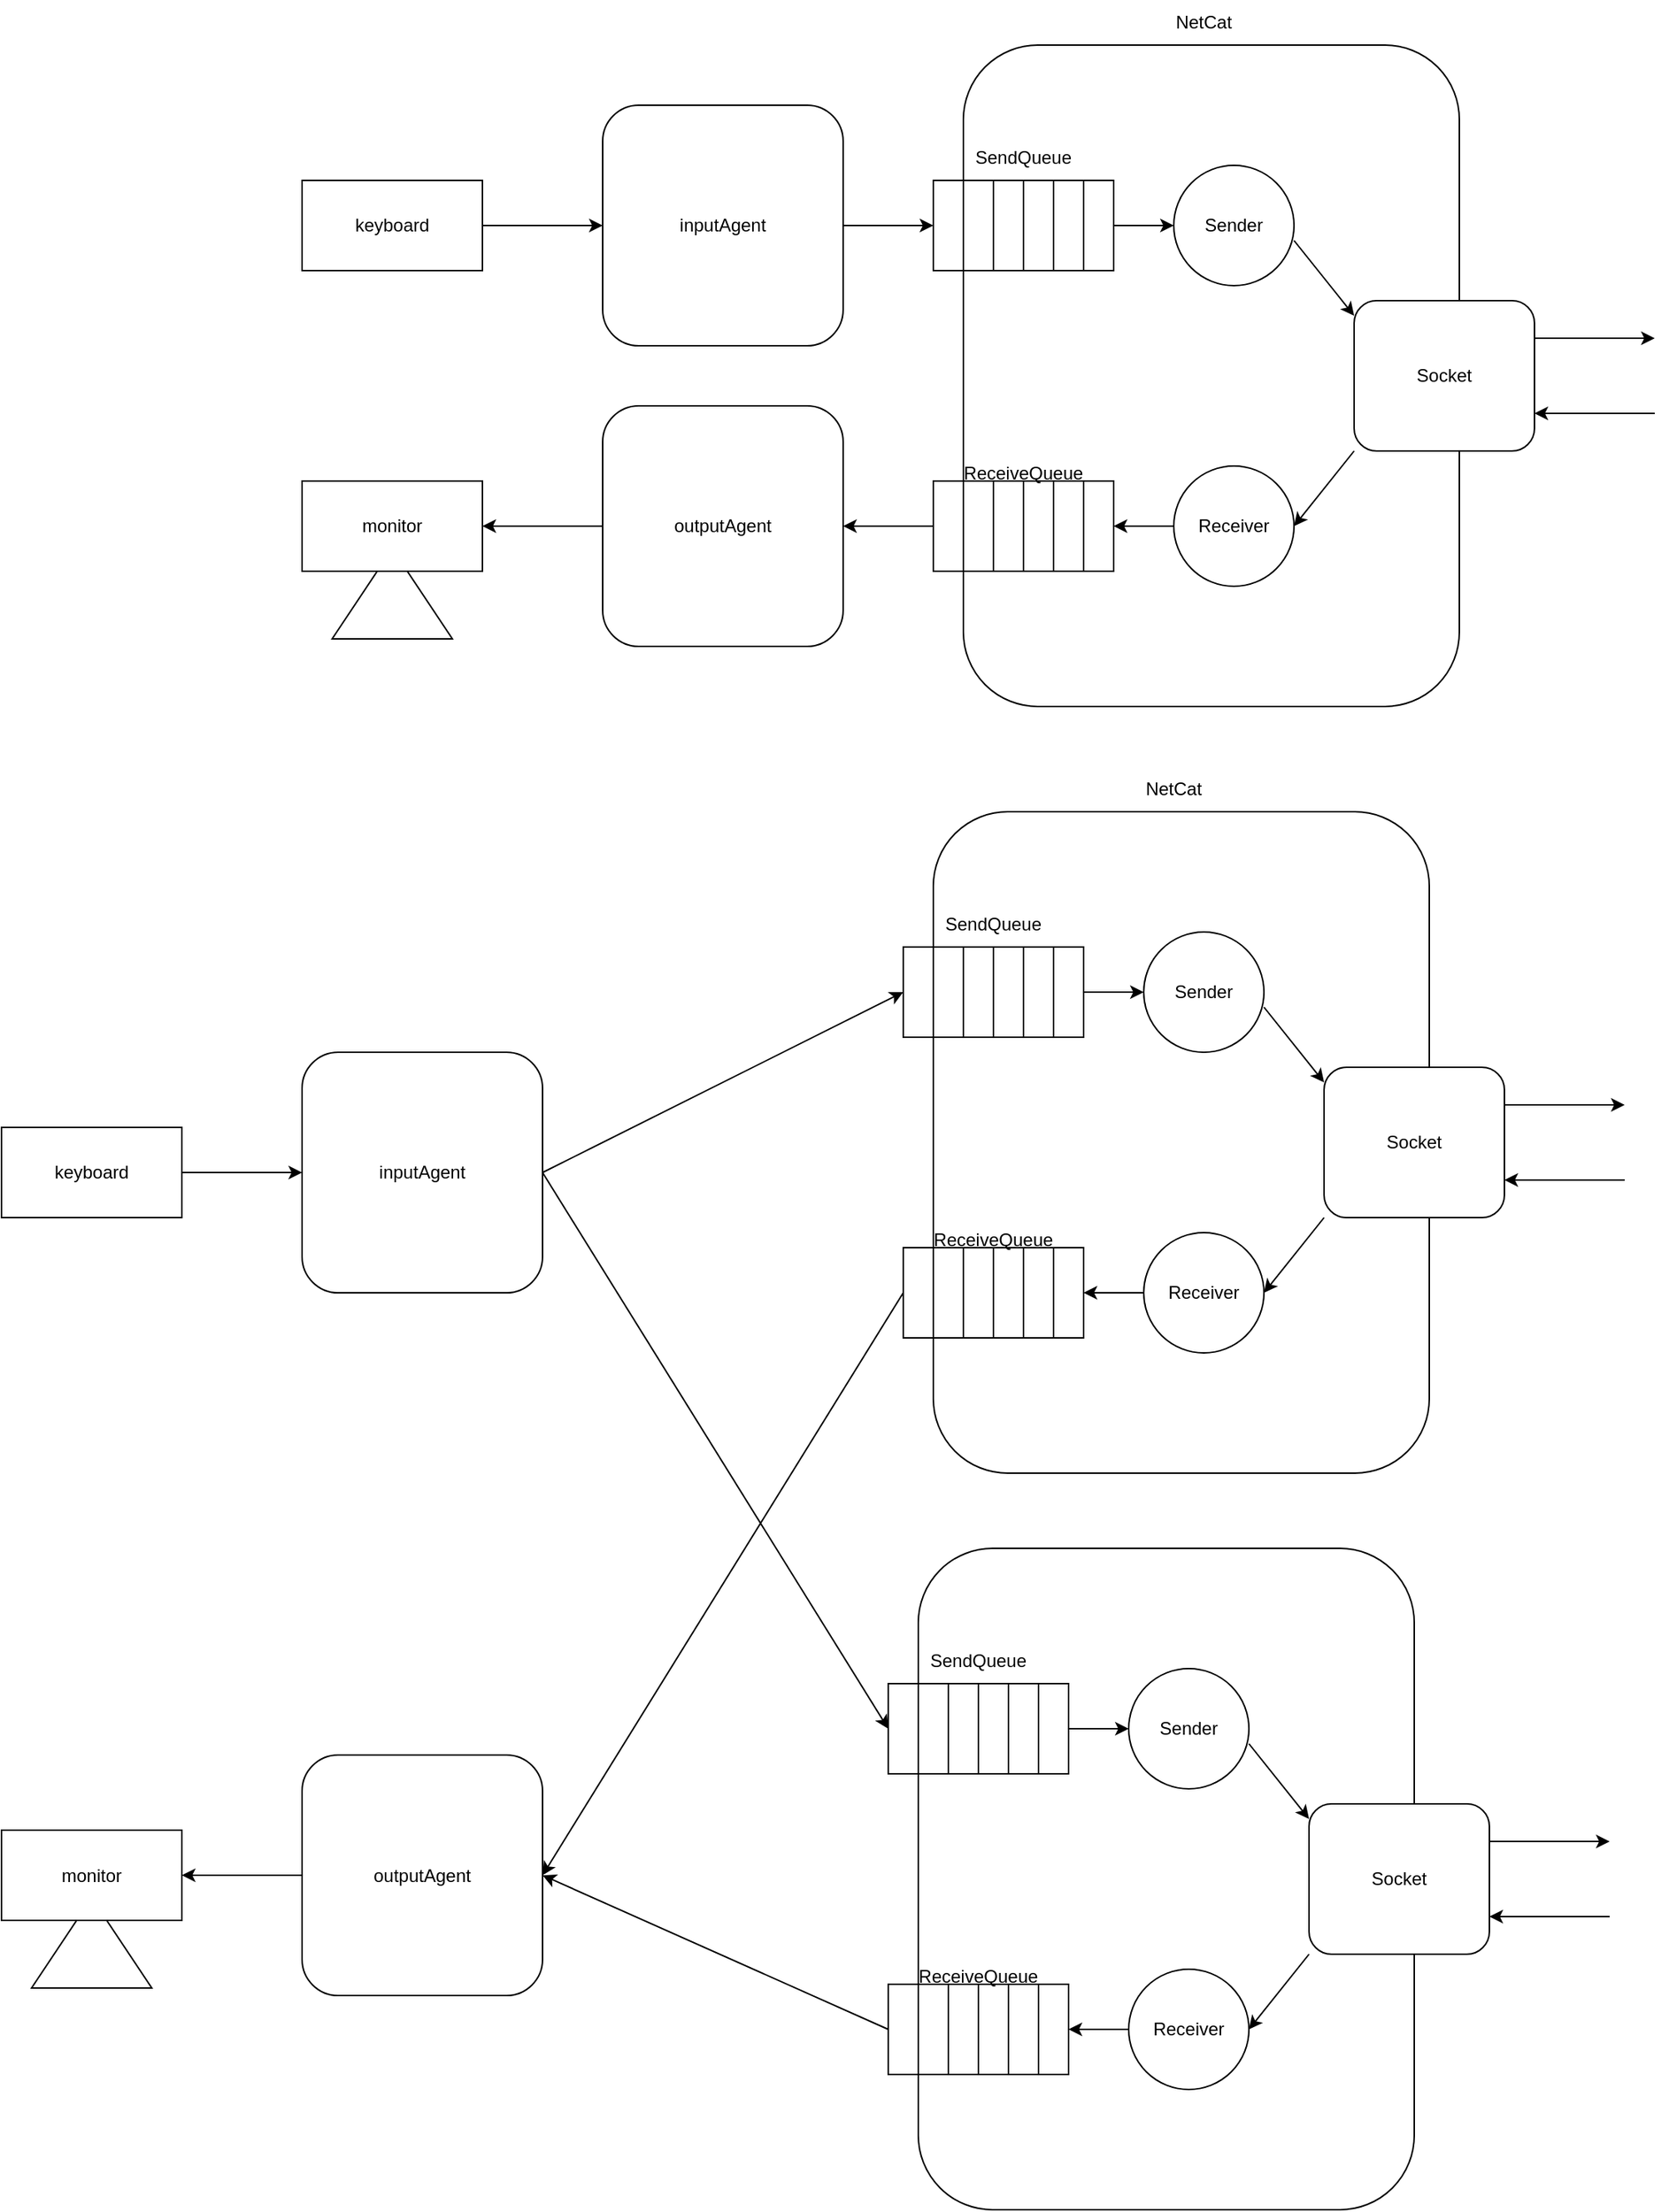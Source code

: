 <mxfile version="24.0.7" type="device">
  <diagram name="페이지-1" id="1_V0yb5FZha0vVj4fSuq">
    <mxGraphModel dx="2618" dy="1228" grid="1" gridSize="10" guides="1" tooltips="1" connect="1" arrows="1" fold="1" page="1" pageScale="1" pageWidth="827" pageHeight="1169" math="0" shadow="0">
      <root>
        <mxCell id="0" />
        <mxCell id="1" parent="0" />
        <mxCell id="4U4nR3mQbKCSGT5FO5ts-1" value="" style="rounded=1;whiteSpace=wrap;html=1;" vertex="1" parent="1">
          <mxGeometry x="280" y="120" width="330" height="440" as="geometry" />
        </mxCell>
        <mxCell id="4U4nR3mQbKCSGT5FO5ts-2" value="Socket" style="rounded=1;whiteSpace=wrap;html=1;" vertex="1" parent="1">
          <mxGeometry x="540" y="290" width="120" height="100" as="geometry" />
        </mxCell>
        <mxCell id="4U4nR3mQbKCSGT5FO5ts-3" value="" style="endArrow=classic;html=1;rounded=0;exitX=1;exitY=0.25;exitDx=0;exitDy=0;" edge="1" parent="1" source="4U4nR3mQbKCSGT5FO5ts-2">
          <mxGeometry width="50" height="50" relative="1" as="geometry">
            <mxPoint x="670" y="410" as="sourcePoint" />
            <mxPoint x="740" y="315" as="targetPoint" />
          </mxGeometry>
        </mxCell>
        <mxCell id="4U4nR3mQbKCSGT5FO5ts-4" value="" style="endArrow=classic;html=1;rounded=0;entryX=1;entryY=0.75;entryDx=0;entryDy=0;" edge="1" parent="1" target="4U4nR3mQbKCSGT5FO5ts-2">
          <mxGeometry width="50" height="50" relative="1" as="geometry">
            <mxPoint x="740" y="365" as="sourcePoint" />
            <mxPoint x="750" y="325" as="targetPoint" />
          </mxGeometry>
        </mxCell>
        <mxCell id="4U4nR3mQbKCSGT5FO5ts-5" value="Receiver" style="ellipse;whiteSpace=wrap;html=1;aspect=fixed;" vertex="1" parent="1">
          <mxGeometry x="420" y="400" width="80" height="80" as="geometry" />
        </mxCell>
        <mxCell id="4U4nR3mQbKCSGT5FO5ts-6" value="Sender" style="ellipse;whiteSpace=wrap;html=1;aspect=fixed;" vertex="1" parent="1">
          <mxGeometry x="420" y="200" width="80" height="80" as="geometry" />
        </mxCell>
        <mxCell id="4U4nR3mQbKCSGT5FO5ts-21" value="" style="group" vertex="1" connectable="0" parent="1">
          <mxGeometry x="260" y="210" width="120" height="60" as="geometry" />
        </mxCell>
        <mxCell id="4U4nR3mQbKCSGT5FO5ts-7" value="" style="rounded=0;whiteSpace=wrap;html=1;" vertex="1" parent="4U4nR3mQbKCSGT5FO5ts-21">
          <mxGeometry width="120" height="60" as="geometry" />
        </mxCell>
        <mxCell id="4U4nR3mQbKCSGT5FO5ts-8" value="" style="rounded=0;whiteSpace=wrap;html=1;" vertex="1" parent="4U4nR3mQbKCSGT5FO5ts-21">
          <mxGeometry width="20" height="60" as="geometry" />
        </mxCell>
        <mxCell id="4U4nR3mQbKCSGT5FO5ts-9" value="" style="rounded=0;whiteSpace=wrap;html=1;" vertex="1" parent="4U4nR3mQbKCSGT5FO5ts-21">
          <mxGeometry x="20" width="20" height="60" as="geometry" />
        </mxCell>
        <mxCell id="4U4nR3mQbKCSGT5FO5ts-10" value="" style="rounded=0;whiteSpace=wrap;html=1;" vertex="1" parent="4U4nR3mQbKCSGT5FO5ts-21">
          <mxGeometry x="40" width="20" height="60" as="geometry" />
        </mxCell>
        <mxCell id="4U4nR3mQbKCSGT5FO5ts-11" value="" style="rounded=0;whiteSpace=wrap;html=1;" vertex="1" parent="4U4nR3mQbKCSGT5FO5ts-21">
          <mxGeometry x="60" width="20" height="60" as="geometry" />
        </mxCell>
        <mxCell id="4U4nR3mQbKCSGT5FO5ts-12" value="" style="rounded=0;whiteSpace=wrap;html=1;" vertex="1" parent="4U4nR3mQbKCSGT5FO5ts-21">
          <mxGeometry x="80" width="20" height="60" as="geometry" />
        </mxCell>
        <mxCell id="4U4nR3mQbKCSGT5FO5ts-13" value="" style="rounded=0;whiteSpace=wrap;html=1;" vertex="1" parent="4U4nR3mQbKCSGT5FO5ts-21">
          <mxGeometry x="100" width="20" height="60" as="geometry" />
        </mxCell>
        <mxCell id="4U4nR3mQbKCSGT5FO5ts-22" value="" style="group" vertex="1" connectable="0" parent="1">
          <mxGeometry x="260" y="410" width="120" height="60" as="geometry" />
        </mxCell>
        <mxCell id="4U4nR3mQbKCSGT5FO5ts-23" value="" style="rounded=0;whiteSpace=wrap;html=1;" vertex="1" parent="4U4nR3mQbKCSGT5FO5ts-22">
          <mxGeometry width="120" height="60" as="geometry" />
        </mxCell>
        <mxCell id="4U4nR3mQbKCSGT5FO5ts-24" value="" style="rounded=0;whiteSpace=wrap;html=1;" vertex="1" parent="4U4nR3mQbKCSGT5FO5ts-22">
          <mxGeometry width="20" height="60" as="geometry" />
        </mxCell>
        <mxCell id="4U4nR3mQbKCSGT5FO5ts-25" value="" style="rounded=0;whiteSpace=wrap;html=1;" vertex="1" parent="4U4nR3mQbKCSGT5FO5ts-22">
          <mxGeometry x="20" width="20" height="60" as="geometry" />
        </mxCell>
        <mxCell id="4U4nR3mQbKCSGT5FO5ts-26" value="" style="rounded=0;whiteSpace=wrap;html=1;" vertex="1" parent="4U4nR3mQbKCSGT5FO5ts-22">
          <mxGeometry x="40" width="20" height="60" as="geometry" />
        </mxCell>
        <mxCell id="4U4nR3mQbKCSGT5FO5ts-27" value="" style="rounded=0;whiteSpace=wrap;html=1;" vertex="1" parent="4U4nR3mQbKCSGT5FO5ts-22">
          <mxGeometry x="60" width="20" height="60" as="geometry" />
        </mxCell>
        <mxCell id="4U4nR3mQbKCSGT5FO5ts-28" value="" style="rounded=0;whiteSpace=wrap;html=1;" vertex="1" parent="4U4nR3mQbKCSGT5FO5ts-22">
          <mxGeometry x="80" width="20" height="60" as="geometry" />
        </mxCell>
        <mxCell id="4U4nR3mQbKCSGT5FO5ts-29" value="" style="rounded=0;whiteSpace=wrap;html=1;" vertex="1" parent="4U4nR3mQbKCSGT5FO5ts-22">
          <mxGeometry x="100" width="20" height="60" as="geometry" />
        </mxCell>
        <mxCell id="4U4nR3mQbKCSGT5FO5ts-30" value="" style="endArrow=classic;html=1;rounded=0;exitX=1;exitY=0.5;exitDx=0;exitDy=0;entryX=0;entryY=0.5;entryDx=0;entryDy=0;" edge="1" parent="1" source="4U4nR3mQbKCSGT5FO5ts-40" target="4U4nR3mQbKCSGT5FO5ts-8">
          <mxGeometry width="50" height="50" relative="1" as="geometry">
            <mxPoint x="200" y="260" as="sourcePoint" />
            <mxPoint x="260" y="260" as="targetPoint" />
          </mxGeometry>
        </mxCell>
        <mxCell id="4U4nR3mQbKCSGT5FO5ts-31" value="" style="endArrow=classic;html=1;rounded=0;exitX=0;exitY=0.5;exitDx=0;exitDy=0;entryX=1;entryY=0.5;entryDx=0;entryDy=0;" edge="1" parent="1" source="4U4nR3mQbKCSGT5FO5ts-24" target="4U4nR3mQbKCSGT5FO5ts-46">
          <mxGeometry width="50" height="50" relative="1" as="geometry">
            <mxPoint x="160" y="400" as="sourcePoint" />
            <mxPoint x="200" y="390" as="targetPoint" />
          </mxGeometry>
        </mxCell>
        <mxCell id="4U4nR3mQbKCSGT5FO5ts-32" value="" style="endArrow=classic;html=1;rounded=0;exitX=1;exitY=0.5;exitDx=0;exitDy=0;entryX=0;entryY=0.5;entryDx=0;entryDy=0;" edge="1" parent="1" source="4U4nR3mQbKCSGT5FO5ts-13" target="4U4nR3mQbKCSGT5FO5ts-6">
          <mxGeometry width="50" height="50" relative="1" as="geometry">
            <mxPoint x="210" y="250" as="sourcePoint" />
            <mxPoint x="270" y="250" as="targetPoint" />
          </mxGeometry>
        </mxCell>
        <mxCell id="4U4nR3mQbKCSGT5FO5ts-33" value="" style="endArrow=classic;html=1;rounded=0;exitX=1;exitY=0.5;exitDx=0;exitDy=0;entryX=0;entryY=0;entryDx=0;entryDy=0;" edge="1" parent="1">
          <mxGeometry width="50" height="50" relative="1" as="geometry">
            <mxPoint x="500" y="250" as="sourcePoint" />
            <mxPoint x="540" y="300" as="targetPoint" />
          </mxGeometry>
        </mxCell>
        <mxCell id="4U4nR3mQbKCSGT5FO5ts-34" value="" style="endArrow=classic;html=1;rounded=0;entryX=1;entryY=0.5;entryDx=0;entryDy=0;exitX=0;exitY=1;exitDx=0;exitDy=0;" edge="1" parent="1" source="4U4nR3mQbKCSGT5FO5ts-2" target="4U4nR3mQbKCSGT5FO5ts-5">
          <mxGeometry width="50" height="50" relative="1" as="geometry">
            <mxPoint x="550" y="370" as="sourcePoint" />
            <mxPoint x="210" y="450" as="targetPoint" />
          </mxGeometry>
        </mxCell>
        <mxCell id="4U4nR3mQbKCSGT5FO5ts-35" value="" style="endArrow=classic;html=1;rounded=0;exitX=0;exitY=0.5;exitDx=0;exitDy=0;entryX=1;entryY=0.5;entryDx=0;entryDy=0;" edge="1" parent="1" source="4U4nR3mQbKCSGT5FO5ts-5" target="4U4nR3mQbKCSGT5FO5ts-29">
          <mxGeometry width="50" height="50" relative="1" as="geometry">
            <mxPoint x="550" y="415" as="sourcePoint" />
            <mxPoint x="510" y="450" as="targetPoint" />
          </mxGeometry>
        </mxCell>
        <mxCell id="4U4nR3mQbKCSGT5FO5ts-37" value="ReceiveQueue" style="text;html=1;align=center;verticalAlign=middle;whiteSpace=wrap;rounded=0;" vertex="1" parent="1">
          <mxGeometry x="275" y="390" width="90" height="30" as="geometry" />
        </mxCell>
        <mxCell id="4U4nR3mQbKCSGT5FO5ts-38" value="SendQueue" style="text;html=1;align=center;verticalAlign=middle;whiteSpace=wrap;rounded=0;" vertex="1" parent="1">
          <mxGeometry x="275" y="180" width="90" height="30" as="geometry" />
        </mxCell>
        <mxCell id="4U4nR3mQbKCSGT5FO5ts-39" value="NetCat" style="text;html=1;align=center;verticalAlign=middle;whiteSpace=wrap;rounded=0;" vertex="1" parent="1">
          <mxGeometry x="410" y="90" width="60" height="30" as="geometry" />
        </mxCell>
        <mxCell id="4U4nR3mQbKCSGT5FO5ts-40" value="inputAgent" style="rounded=1;whiteSpace=wrap;html=1;" vertex="1" parent="1">
          <mxGeometry x="40" y="160" width="160" height="160" as="geometry" />
        </mxCell>
        <mxCell id="4U4nR3mQbKCSGT5FO5ts-46" value="outputAgent" style="rounded=1;whiteSpace=wrap;html=1;" vertex="1" parent="1">
          <mxGeometry x="40" y="360" width="160" height="160" as="geometry" />
        </mxCell>
        <mxCell id="4U4nR3mQbKCSGT5FO5ts-50" value="keyboard" style="rounded=0;whiteSpace=wrap;html=1;" vertex="1" parent="1">
          <mxGeometry x="-160" y="210" width="120" height="60" as="geometry" />
        </mxCell>
        <mxCell id="4U4nR3mQbKCSGT5FO5ts-51" value="" style="endArrow=classic;html=1;rounded=0;exitX=1;exitY=0.5;exitDx=0;exitDy=0;entryX=0;entryY=0.5;entryDx=0;entryDy=0;" edge="1" parent="1" source="4U4nR3mQbKCSGT5FO5ts-50">
          <mxGeometry width="50" height="50" relative="1" as="geometry">
            <mxPoint x="220" y="80" as="sourcePoint" />
            <mxPoint x="40" y="240" as="targetPoint" />
          </mxGeometry>
        </mxCell>
        <mxCell id="4U4nR3mQbKCSGT5FO5ts-52" value="" style="triangle;whiteSpace=wrap;html=1;rotation=-90;" vertex="1" parent="1">
          <mxGeometry x="-130" y="445" width="60" height="80" as="geometry" />
        </mxCell>
        <mxCell id="4U4nR3mQbKCSGT5FO5ts-53" value="monitor" style="rounded=0;whiteSpace=wrap;html=1;" vertex="1" parent="1">
          <mxGeometry x="-160" y="410" width="120" height="60" as="geometry" />
        </mxCell>
        <mxCell id="4U4nR3mQbKCSGT5FO5ts-54" value="" style="endArrow=classic;html=1;rounded=0;exitX=0;exitY=0.5;exitDx=0;exitDy=0;entryX=1;entryY=0.5;entryDx=0;entryDy=0;" edge="1" parent="1" target="4U4nR3mQbKCSGT5FO5ts-53">
          <mxGeometry width="50" height="50" relative="1" as="geometry">
            <mxPoint x="40" y="440" as="sourcePoint" />
            <mxPoint x="270" y="470" as="targetPoint" />
          </mxGeometry>
        </mxCell>
        <mxCell id="4U4nR3mQbKCSGT5FO5ts-55" value="" style="rounded=1;whiteSpace=wrap;html=1;" vertex="1" parent="1">
          <mxGeometry x="260" y="630" width="330" height="440" as="geometry" />
        </mxCell>
        <mxCell id="4U4nR3mQbKCSGT5FO5ts-56" value="Socket" style="rounded=1;whiteSpace=wrap;html=1;" vertex="1" parent="1">
          <mxGeometry x="520" y="800" width="120" height="100" as="geometry" />
        </mxCell>
        <mxCell id="4U4nR3mQbKCSGT5FO5ts-57" value="" style="endArrow=classic;html=1;rounded=0;exitX=1;exitY=0.25;exitDx=0;exitDy=0;" edge="1" parent="1" source="4U4nR3mQbKCSGT5FO5ts-56">
          <mxGeometry width="50" height="50" relative="1" as="geometry">
            <mxPoint x="650" y="920" as="sourcePoint" />
            <mxPoint x="720" y="825" as="targetPoint" />
          </mxGeometry>
        </mxCell>
        <mxCell id="4U4nR3mQbKCSGT5FO5ts-58" value="" style="endArrow=classic;html=1;rounded=0;entryX=1;entryY=0.75;entryDx=0;entryDy=0;" edge="1" parent="1" target="4U4nR3mQbKCSGT5FO5ts-56">
          <mxGeometry width="50" height="50" relative="1" as="geometry">
            <mxPoint x="720" y="875" as="sourcePoint" />
            <mxPoint x="730" y="835" as="targetPoint" />
          </mxGeometry>
        </mxCell>
        <mxCell id="4U4nR3mQbKCSGT5FO5ts-59" value="Receiver" style="ellipse;whiteSpace=wrap;html=1;aspect=fixed;" vertex="1" parent="1">
          <mxGeometry x="400" y="910" width="80" height="80" as="geometry" />
        </mxCell>
        <mxCell id="4U4nR3mQbKCSGT5FO5ts-60" value="Sender" style="ellipse;whiteSpace=wrap;html=1;aspect=fixed;" vertex="1" parent="1">
          <mxGeometry x="400" y="710" width="80" height="80" as="geometry" />
        </mxCell>
        <mxCell id="4U4nR3mQbKCSGT5FO5ts-61" value="" style="group" vertex="1" connectable="0" parent="1">
          <mxGeometry x="240" y="720" width="120" height="60" as="geometry" />
        </mxCell>
        <mxCell id="4U4nR3mQbKCSGT5FO5ts-62" value="" style="rounded=0;whiteSpace=wrap;html=1;" vertex="1" parent="4U4nR3mQbKCSGT5FO5ts-61">
          <mxGeometry width="120" height="60" as="geometry" />
        </mxCell>
        <mxCell id="4U4nR3mQbKCSGT5FO5ts-63" value="" style="rounded=0;whiteSpace=wrap;html=1;" vertex="1" parent="4U4nR3mQbKCSGT5FO5ts-61">
          <mxGeometry width="20" height="60" as="geometry" />
        </mxCell>
        <mxCell id="4U4nR3mQbKCSGT5FO5ts-64" value="" style="rounded=0;whiteSpace=wrap;html=1;" vertex="1" parent="4U4nR3mQbKCSGT5FO5ts-61">
          <mxGeometry x="20" width="20" height="60" as="geometry" />
        </mxCell>
        <mxCell id="4U4nR3mQbKCSGT5FO5ts-65" value="" style="rounded=0;whiteSpace=wrap;html=1;" vertex="1" parent="4U4nR3mQbKCSGT5FO5ts-61">
          <mxGeometry x="40" width="20" height="60" as="geometry" />
        </mxCell>
        <mxCell id="4U4nR3mQbKCSGT5FO5ts-66" value="" style="rounded=0;whiteSpace=wrap;html=1;" vertex="1" parent="4U4nR3mQbKCSGT5FO5ts-61">
          <mxGeometry x="60" width="20" height="60" as="geometry" />
        </mxCell>
        <mxCell id="4U4nR3mQbKCSGT5FO5ts-67" value="" style="rounded=0;whiteSpace=wrap;html=1;" vertex="1" parent="4U4nR3mQbKCSGT5FO5ts-61">
          <mxGeometry x="80" width="20" height="60" as="geometry" />
        </mxCell>
        <mxCell id="4U4nR3mQbKCSGT5FO5ts-68" value="" style="rounded=0;whiteSpace=wrap;html=1;" vertex="1" parent="4U4nR3mQbKCSGT5FO5ts-61">
          <mxGeometry x="100" width="20" height="60" as="geometry" />
        </mxCell>
        <mxCell id="4U4nR3mQbKCSGT5FO5ts-69" value="" style="group" vertex="1" connectable="0" parent="1">
          <mxGeometry x="240" y="920" width="120" height="60" as="geometry" />
        </mxCell>
        <mxCell id="4U4nR3mQbKCSGT5FO5ts-70" value="" style="rounded=0;whiteSpace=wrap;html=1;" vertex="1" parent="4U4nR3mQbKCSGT5FO5ts-69">
          <mxGeometry width="120" height="60" as="geometry" />
        </mxCell>
        <mxCell id="4U4nR3mQbKCSGT5FO5ts-71" value="" style="rounded=0;whiteSpace=wrap;html=1;" vertex="1" parent="4U4nR3mQbKCSGT5FO5ts-69">
          <mxGeometry width="20" height="60" as="geometry" />
        </mxCell>
        <mxCell id="4U4nR3mQbKCSGT5FO5ts-72" value="" style="rounded=0;whiteSpace=wrap;html=1;" vertex="1" parent="4U4nR3mQbKCSGT5FO5ts-69">
          <mxGeometry x="20" width="20" height="60" as="geometry" />
        </mxCell>
        <mxCell id="4U4nR3mQbKCSGT5FO5ts-73" value="" style="rounded=0;whiteSpace=wrap;html=1;" vertex="1" parent="4U4nR3mQbKCSGT5FO5ts-69">
          <mxGeometry x="40" width="20" height="60" as="geometry" />
        </mxCell>
        <mxCell id="4U4nR3mQbKCSGT5FO5ts-74" value="" style="rounded=0;whiteSpace=wrap;html=1;" vertex="1" parent="4U4nR3mQbKCSGT5FO5ts-69">
          <mxGeometry x="60" width="20" height="60" as="geometry" />
        </mxCell>
        <mxCell id="4U4nR3mQbKCSGT5FO5ts-75" value="" style="rounded=0;whiteSpace=wrap;html=1;" vertex="1" parent="4U4nR3mQbKCSGT5FO5ts-69">
          <mxGeometry x="80" width="20" height="60" as="geometry" />
        </mxCell>
        <mxCell id="4U4nR3mQbKCSGT5FO5ts-76" value="" style="rounded=0;whiteSpace=wrap;html=1;" vertex="1" parent="4U4nR3mQbKCSGT5FO5ts-69">
          <mxGeometry x="100" width="20" height="60" as="geometry" />
        </mxCell>
        <mxCell id="4U4nR3mQbKCSGT5FO5ts-77" value="" style="endArrow=classic;html=1;rounded=0;exitX=1;exitY=0.5;exitDx=0;exitDy=0;entryX=0;entryY=0.5;entryDx=0;entryDy=0;" edge="1" parent="1" source="4U4nR3mQbKCSGT5FO5ts-86" target="4U4nR3mQbKCSGT5FO5ts-63">
          <mxGeometry width="50" height="50" relative="1" as="geometry">
            <mxPoint x="180" y="770" as="sourcePoint" />
            <mxPoint x="240" y="770" as="targetPoint" />
          </mxGeometry>
        </mxCell>
        <mxCell id="4U4nR3mQbKCSGT5FO5ts-78" value="" style="endArrow=classic;html=1;rounded=0;exitX=0;exitY=0.5;exitDx=0;exitDy=0;entryX=1;entryY=0.5;entryDx=0;entryDy=0;" edge="1" parent="1" source="4U4nR3mQbKCSGT5FO5ts-71" target="4U4nR3mQbKCSGT5FO5ts-87">
          <mxGeometry width="50" height="50" relative="1" as="geometry">
            <mxPoint x="140" y="910" as="sourcePoint" />
            <mxPoint x="180" y="900" as="targetPoint" />
          </mxGeometry>
        </mxCell>
        <mxCell id="4U4nR3mQbKCSGT5FO5ts-79" value="" style="endArrow=classic;html=1;rounded=0;exitX=1;exitY=0.5;exitDx=0;exitDy=0;entryX=0;entryY=0.5;entryDx=0;entryDy=0;" edge="1" parent="1" source="4U4nR3mQbKCSGT5FO5ts-68" target="4U4nR3mQbKCSGT5FO5ts-60">
          <mxGeometry width="50" height="50" relative="1" as="geometry">
            <mxPoint x="190" y="760" as="sourcePoint" />
            <mxPoint x="250" y="760" as="targetPoint" />
          </mxGeometry>
        </mxCell>
        <mxCell id="4U4nR3mQbKCSGT5FO5ts-80" value="" style="endArrow=classic;html=1;rounded=0;exitX=1;exitY=0.5;exitDx=0;exitDy=0;entryX=0;entryY=0;entryDx=0;entryDy=0;" edge="1" parent="1">
          <mxGeometry width="50" height="50" relative="1" as="geometry">
            <mxPoint x="480" y="760" as="sourcePoint" />
            <mxPoint x="520" y="810" as="targetPoint" />
          </mxGeometry>
        </mxCell>
        <mxCell id="4U4nR3mQbKCSGT5FO5ts-81" value="" style="endArrow=classic;html=1;rounded=0;entryX=1;entryY=0.5;entryDx=0;entryDy=0;exitX=0;exitY=1;exitDx=0;exitDy=0;" edge="1" parent="1" source="4U4nR3mQbKCSGT5FO5ts-56" target="4U4nR3mQbKCSGT5FO5ts-59">
          <mxGeometry width="50" height="50" relative="1" as="geometry">
            <mxPoint x="530" y="880" as="sourcePoint" />
            <mxPoint x="190" y="960" as="targetPoint" />
          </mxGeometry>
        </mxCell>
        <mxCell id="4U4nR3mQbKCSGT5FO5ts-82" value="" style="endArrow=classic;html=1;rounded=0;exitX=0;exitY=0.5;exitDx=0;exitDy=0;entryX=1;entryY=0.5;entryDx=0;entryDy=0;" edge="1" parent="1" source="4U4nR3mQbKCSGT5FO5ts-59" target="4U4nR3mQbKCSGT5FO5ts-76">
          <mxGeometry width="50" height="50" relative="1" as="geometry">
            <mxPoint x="530" y="925" as="sourcePoint" />
            <mxPoint x="490" y="960" as="targetPoint" />
          </mxGeometry>
        </mxCell>
        <mxCell id="4U4nR3mQbKCSGT5FO5ts-83" value="ReceiveQueue" style="text;html=1;align=center;verticalAlign=middle;whiteSpace=wrap;rounded=0;" vertex="1" parent="1">
          <mxGeometry x="255" y="900" width="90" height="30" as="geometry" />
        </mxCell>
        <mxCell id="4U4nR3mQbKCSGT5FO5ts-84" value="SendQueue" style="text;html=1;align=center;verticalAlign=middle;whiteSpace=wrap;rounded=0;" vertex="1" parent="1">
          <mxGeometry x="255" y="690" width="90" height="30" as="geometry" />
        </mxCell>
        <mxCell id="4U4nR3mQbKCSGT5FO5ts-85" value="NetCat" style="text;html=1;align=center;verticalAlign=middle;whiteSpace=wrap;rounded=0;" vertex="1" parent="1">
          <mxGeometry x="390" y="600" width="60" height="30" as="geometry" />
        </mxCell>
        <mxCell id="4U4nR3mQbKCSGT5FO5ts-86" value="inputAgent" style="rounded=1;whiteSpace=wrap;html=1;" vertex="1" parent="1">
          <mxGeometry x="-160" y="790" width="160" height="160" as="geometry" />
        </mxCell>
        <mxCell id="4U4nR3mQbKCSGT5FO5ts-87" value="outputAgent" style="rounded=1;whiteSpace=wrap;html=1;" vertex="1" parent="1">
          <mxGeometry x="-160" y="1257.5" width="160" height="160" as="geometry" />
        </mxCell>
        <mxCell id="4U4nR3mQbKCSGT5FO5ts-88" value="keyboard" style="rounded=0;whiteSpace=wrap;html=1;" vertex="1" parent="1">
          <mxGeometry x="-360" y="840" width="120" height="60" as="geometry" />
        </mxCell>
        <mxCell id="4U4nR3mQbKCSGT5FO5ts-89" value="" style="endArrow=classic;html=1;rounded=0;exitX=1;exitY=0.5;exitDx=0;exitDy=0;entryX=0;entryY=0.5;entryDx=0;entryDy=0;" edge="1" parent="1" source="4U4nR3mQbKCSGT5FO5ts-88">
          <mxGeometry width="50" height="50" relative="1" as="geometry">
            <mxPoint x="20" y="710" as="sourcePoint" />
            <mxPoint x="-160" y="870" as="targetPoint" />
          </mxGeometry>
        </mxCell>
        <mxCell id="4U4nR3mQbKCSGT5FO5ts-90" value="" style="triangle;whiteSpace=wrap;html=1;rotation=-90;" vertex="1" parent="1">
          <mxGeometry x="-330" y="1342.5" width="60" height="80" as="geometry" />
        </mxCell>
        <mxCell id="4U4nR3mQbKCSGT5FO5ts-91" value="monitor" style="rounded=0;whiteSpace=wrap;html=1;" vertex="1" parent="1">
          <mxGeometry x="-360" y="1307.5" width="120" height="60" as="geometry" />
        </mxCell>
        <mxCell id="4U4nR3mQbKCSGT5FO5ts-92" value="" style="endArrow=classic;html=1;rounded=0;exitX=0;exitY=0.5;exitDx=0;exitDy=0;entryX=1;entryY=0.5;entryDx=0;entryDy=0;" edge="1" parent="1" target="4U4nR3mQbKCSGT5FO5ts-91">
          <mxGeometry width="50" height="50" relative="1" as="geometry">
            <mxPoint x="-160" y="1337.5" as="sourcePoint" />
            <mxPoint x="70" y="1367.5" as="targetPoint" />
          </mxGeometry>
        </mxCell>
        <mxCell id="4U4nR3mQbKCSGT5FO5ts-131" value="" style="rounded=1;whiteSpace=wrap;html=1;" vertex="1" parent="1">
          <mxGeometry x="250" y="1120" width="330" height="440" as="geometry" />
        </mxCell>
        <mxCell id="4U4nR3mQbKCSGT5FO5ts-132" value="Socket" style="rounded=1;whiteSpace=wrap;html=1;" vertex="1" parent="1">
          <mxGeometry x="510" y="1290" width="120" height="100" as="geometry" />
        </mxCell>
        <mxCell id="4U4nR3mQbKCSGT5FO5ts-133" value="" style="endArrow=classic;html=1;rounded=0;exitX=1;exitY=0.25;exitDx=0;exitDy=0;" edge="1" parent="1" source="4U4nR3mQbKCSGT5FO5ts-132">
          <mxGeometry width="50" height="50" relative="1" as="geometry">
            <mxPoint x="640" y="1410" as="sourcePoint" />
            <mxPoint x="710" y="1315" as="targetPoint" />
          </mxGeometry>
        </mxCell>
        <mxCell id="4U4nR3mQbKCSGT5FO5ts-134" value="" style="endArrow=classic;html=1;rounded=0;entryX=1;entryY=0.75;entryDx=0;entryDy=0;" edge="1" parent="1" target="4U4nR3mQbKCSGT5FO5ts-132">
          <mxGeometry width="50" height="50" relative="1" as="geometry">
            <mxPoint x="710" y="1365" as="sourcePoint" />
            <mxPoint x="720" y="1325" as="targetPoint" />
          </mxGeometry>
        </mxCell>
        <mxCell id="4U4nR3mQbKCSGT5FO5ts-135" value="Receiver" style="ellipse;whiteSpace=wrap;html=1;aspect=fixed;" vertex="1" parent="1">
          <mxGeometry x="390" y="1400" width="80" height="80" as="geometry" />
        </mxCell>
        <mxCell id="4U4nR3mQbKCSGT5FO5ts-136" value="Sender" style="ellipse;whiteSpace=wrap;html=1;aspect=fixed;" vertex="1" parent="1">
          <mxGeometry x="390" y="1200" width="80" height="80" as="geometry" />
        </mxCell>
        <mxCell id="4U4nR3mQbKCSGT5FO5ts-137" value="" style="group" vertex="1" connectable="0" parent="1">
          <mxGeometry x="230" y="1210" width="120" height="60" as="geometry" />
        </mxCell>
        <mxCell id="4U4nR3mQbKCSGT5FO5ts-138" value="" style="rounded=0;whiteSpace=wrap;html=1;" vertex="1" parent="4U4nR3mQbKCSGT5FO5ts-137">
          <mxGeometry width="120" height="60" as="geometry" />
        </mxCell>
        <mxCell id="4U4nR3mQbKCSGT5FO5ts-139" value="" style="rounded=0;whiteSpace=wrap;html=1;" vertex="1" parent="4U4nR3mQbKCSGT5FO5ts-137">
          <mxGeometry width="20" height="60" as="geometry" />
        </mxCell>
        <mxCell id="4U4nR3mQbKCSGT5FO5ts-140" value="" style="rounded=0;whiteSpace=wrap;html=1;" vertex="1" parent="4U4nR3mQbKCSGT5FO5ts-137">
          <mxGeometry x="20" width="20" height="60" as="geometry" />
        </mxCell>
        <mxCell id="4U4nR3mQbKCSGT5FO5ts-141" value="" style="rounded=0;whiteSpace=wrap;html=1;" vertex="1" parent="4U4nR3mQbKCSGT5FO5ts-137">
          <mxGeometry x="40" width="20" height="60" as="geometry" />
        </mxCell>
        <mxCell id="4U4nR3mQbKCSGT5FO5ts-142" value="" style="rounded=0;whiteSpace=wrap;html=1;" vertex="1" parent="4U4nR3mQbKCSGT5FO5ts-137">
          <mxGeometry x="60" width="20" height="60" as="geometry" />
        </mxCell>
        <mxCell id="4U4nR3mQbKCSGT5FO5ts-143" value="" style="rounded=0;whiteSpace=wrap;html=1;" vertex="1" parent="4U4nR3mQbKCSGT5FO5ts-137">
          <mxGeometry x="80" width="20" height="60" as="geometry" />
        </mxCell>
        <mxCell id="4U4nR3mQbKCSGT5FO5ts-144" value="" style="rounded=0;whiteSpace=wrap;html=1;" vertex="1" parent="4U4nR3mQbKCSGT5FO5ts-137">
          <mxGeometry x="100" width="20" height="60" as="geometry" />
        </mxCell>
        <mxCell id="4U4nR3mQbKCSGT5FO5ts-145" value="" style="group" vertex="1" connectable="0" parent="1">
          <mxGeometry x="230" y="1410" width="120" height="60" as="geometry" />
        </mxCell>
        <mxCell id="4U4nR3mQbKCSGT5FO5ts-146" value="" style="rounded=0;whiteSpace=wrap;html=1;" vertex="1" parent="4U4nR3mQbKCSGT5FO5ts-145">
          <mxGeometry width="120" height="60" as="geometry" />
        </mxCell>
        <mxCell id="4U4nR3mQbKCSGT5FO5ts-147" value="" style="rounded=0;whiteSpace=wrap;html=1;" vertex="1" parent="4U4nR3mQbKCSGT5FO5ts-145">
          <mxGeometry width="20" height="60" as="geometry" />
        </mxCell>
        <mxCell id="4U4nR3mQbKCSGT5FO5ts-148" value="" style="rounded=0;whiteSpace=wrap;html=1;" vertex="1" parent="4U4nR3mQbKCSGT5FO5ts-145">
          <mxGeometry x="20" width="20" height="60" as="geometry" />
        </mxCell>
        <mxCell id="4U4nR3mQbKCSGT5FO5ts-149" value="" style="rounded=0;whiteSpace=wrap;html=1;" vertex="1" parent="4U4nR3mQbKCSGT5FO5ts-145">
          <mxGeometry x="40" width="20" height="60" as="geometry" />
        </mxCell>
        <mxCell id="4U4nR3mQbKCSGT5FO5ts-150" value="" style="rounded=0;whiteSpace=wrap;html=1;" vertex="1" parent="4U4nR3mQbKCSGT5FO5ts-145">
          <mxGeometry x="60" width="20" height="60" as="geometry" />
        </mxCell>
        <mxCell id="4U4nR3mQbKCSGT5FO5ts-151" value="" style="rounded=0;whiteSpace=wrap;html=1;" vertex="1" parent="4U4nR3mQbKCSGT5FO5ts-145">
          <mxGeometry x="80" width="20" height="60" as="geometry" />
        </mxCell>
        <mxCell id="4U4nR3mQbKCSGT5FO5ts-152" value="" style="rounded=0;whiteSpace=wrap;html=1;" vertex="1" parent="4U4nR3mQbKCSGT5FO5ts-145">
          <mxGeometry x="100" width="20" height="60" as="geometry" />
        </mxCell>
        <mxCell id="4U4nR3mQbKCSGT5FO5ts-155" value="" style="endArrow=classic;html=1;rounded=0;exitX=1;exitY=0.5;exitDx=0;exitDy=0;entryX=0;entryY=0.5;entryDx=0;entryDy=0;" edge="1" parent="1" source="4U4nR3mQbKCSGT5FO5ts-144" target="4U4nR3mQbKCSGT5FO5ts-136">
          <mxGeometry width="50" height="50" relative="1" as="geometry">
            <mxPoint x="180" y="1250" as="sourcePoint" />
            <mxPoint x="240" y="1250" as="targetPoint" />
          </mxGeometry>
        </mxCell>
        <mxCell id="4U4nR3mQbKCSGT5FO5ts-156" value="" style="endArrow=classic;html=1;rounded=0;exitX=1;exitY=0.5;exitDx=0;exitDy=0;entryX=0;entryY=0;entryDx=0;entryDy=0;" edge="1" parent="1">
          <mxGeometry width="50" height="50" relative="1" as="geometry">
            <mxPoint x="470" y="1250" as="sourcePoint" />
            <mxPoint x="510" y="1300" as="targetPoint" />
          </mxGeometry>
        </mxCell>
        <mxCell id="4U4nR3mQbKCSGT5FO5ts-157" value="" style="endArrow=classic;html=1;rounded=0;entryX=1;entryY=0.5;entryDx=0;entryDy=0;exitX=0;exitY=1;exitDx=0;exitDy=0;" edge="1" parent="1" source="4U4nR3mQbKCSGT5FO5ts-132" target="4U4nR3mQbKCSGT5FO5ts-135">
          <mxGeometry width="50" height="50" relative="1" as="geometry">
            <mxPoint x="520" y="1370" as="sourcePoint" />
            <mxPoint x="180" y="1450" as="targetPoint" />
          </mxGeometry>
        </mxCell>
        <mxCell id="4U4nR3mQbKCSGT5FO5ts-158" value="" style="endArrow=classic;html=1;rounded=0;exitX=0;exitY=0.5;exitDx=0;exitDy=0;entryX=1;entryY=0.5;entryDx=0;entryDy=0;" edge="1" parent="1" source="4U4nR3mQbKCSGT5FO5ts-135" target="4U4nR3mQbKCSGT5FO5ts-152">
          <mxGeometry width="50" height="50" relative="1" as="geometry">
            <mxPoint x="520" y="1415" as="sourcePoint" />
            <mxPoint x="480" y="1450" as="targetPoint" />
          </mxGeometry>
        </mxCell>
        <mxCell id="4U4nR3mQbKCSGT5FO5ts-159" value="ReceiveQueue" style="text;html=1;align=center;verticalAlign=middle;whiteSpace=wrap;rounded=0;" vertex="1" parent="1">
          <mxGeometry x="245" y="1390" width="90" height="30" as="geometry" />
        </mxCell>
        <mxCell id="4U4nR3mQbKCSGT5FO5ts-160" value="SendQueue" style="text;html=1;align=center;verticalAlign=middle;whiteSpace=wrap;rounded=0;" vertex="1" parent="1">
          <mxGeometry x="245" y="1180" width="90" height="30" as="geometry" />
        </mxCell>
        <mxCell id="4U4nR3mQbKCSGT5FO5ts-168" value="" style="endArrow=classic;html=1;rounded=0;exitX=1;exitY=0.5;exitDx=0;exitDy=0;entryX=0;entryY=0.5;entryDx=0;entryDy=0;" edge="1" parent="1" source="4U4nR3mQbKCSGT5FO5ts-86" target="4U4nR3mQbKCSGT5FO5ts-139">
          <mxGeometry width="50" height="50" relative="1" as="geometry">
            <mxPoint x="30" y="830" as="sourcePoint" />
            <mxPoint x="250" y="760" as="targetPoint" />
          </mxGeometry>
        </mxCell>
        <mxCell id="4U4nR3mQbKCSGT5FO5ts-169" value="" style="endArrow=classic;html=1;rounded=0;exitX=0;exitY=0.5;exitDx=0;exitDy=0;entryX=1;entryY=0.5;entryDx=0;entryDy=0;" edge="1" parent="1" source="4U4nR3mQbKCSGT5FO5ts-147" target="4U4nR3mQbKCSGT5FO5ts-87">
          <mxGeometry width="50" height="50" relative="1" as="geometry">
            <mxPoint x="250" y="960" as="sourcePoint" />
            <mxPoint x="30" y="1030" as="targetPoint" />
          </mxGeometry>
        </mxCell>
      </root>
    </mxGraphModel>
  </diagram>
</mxfile>
